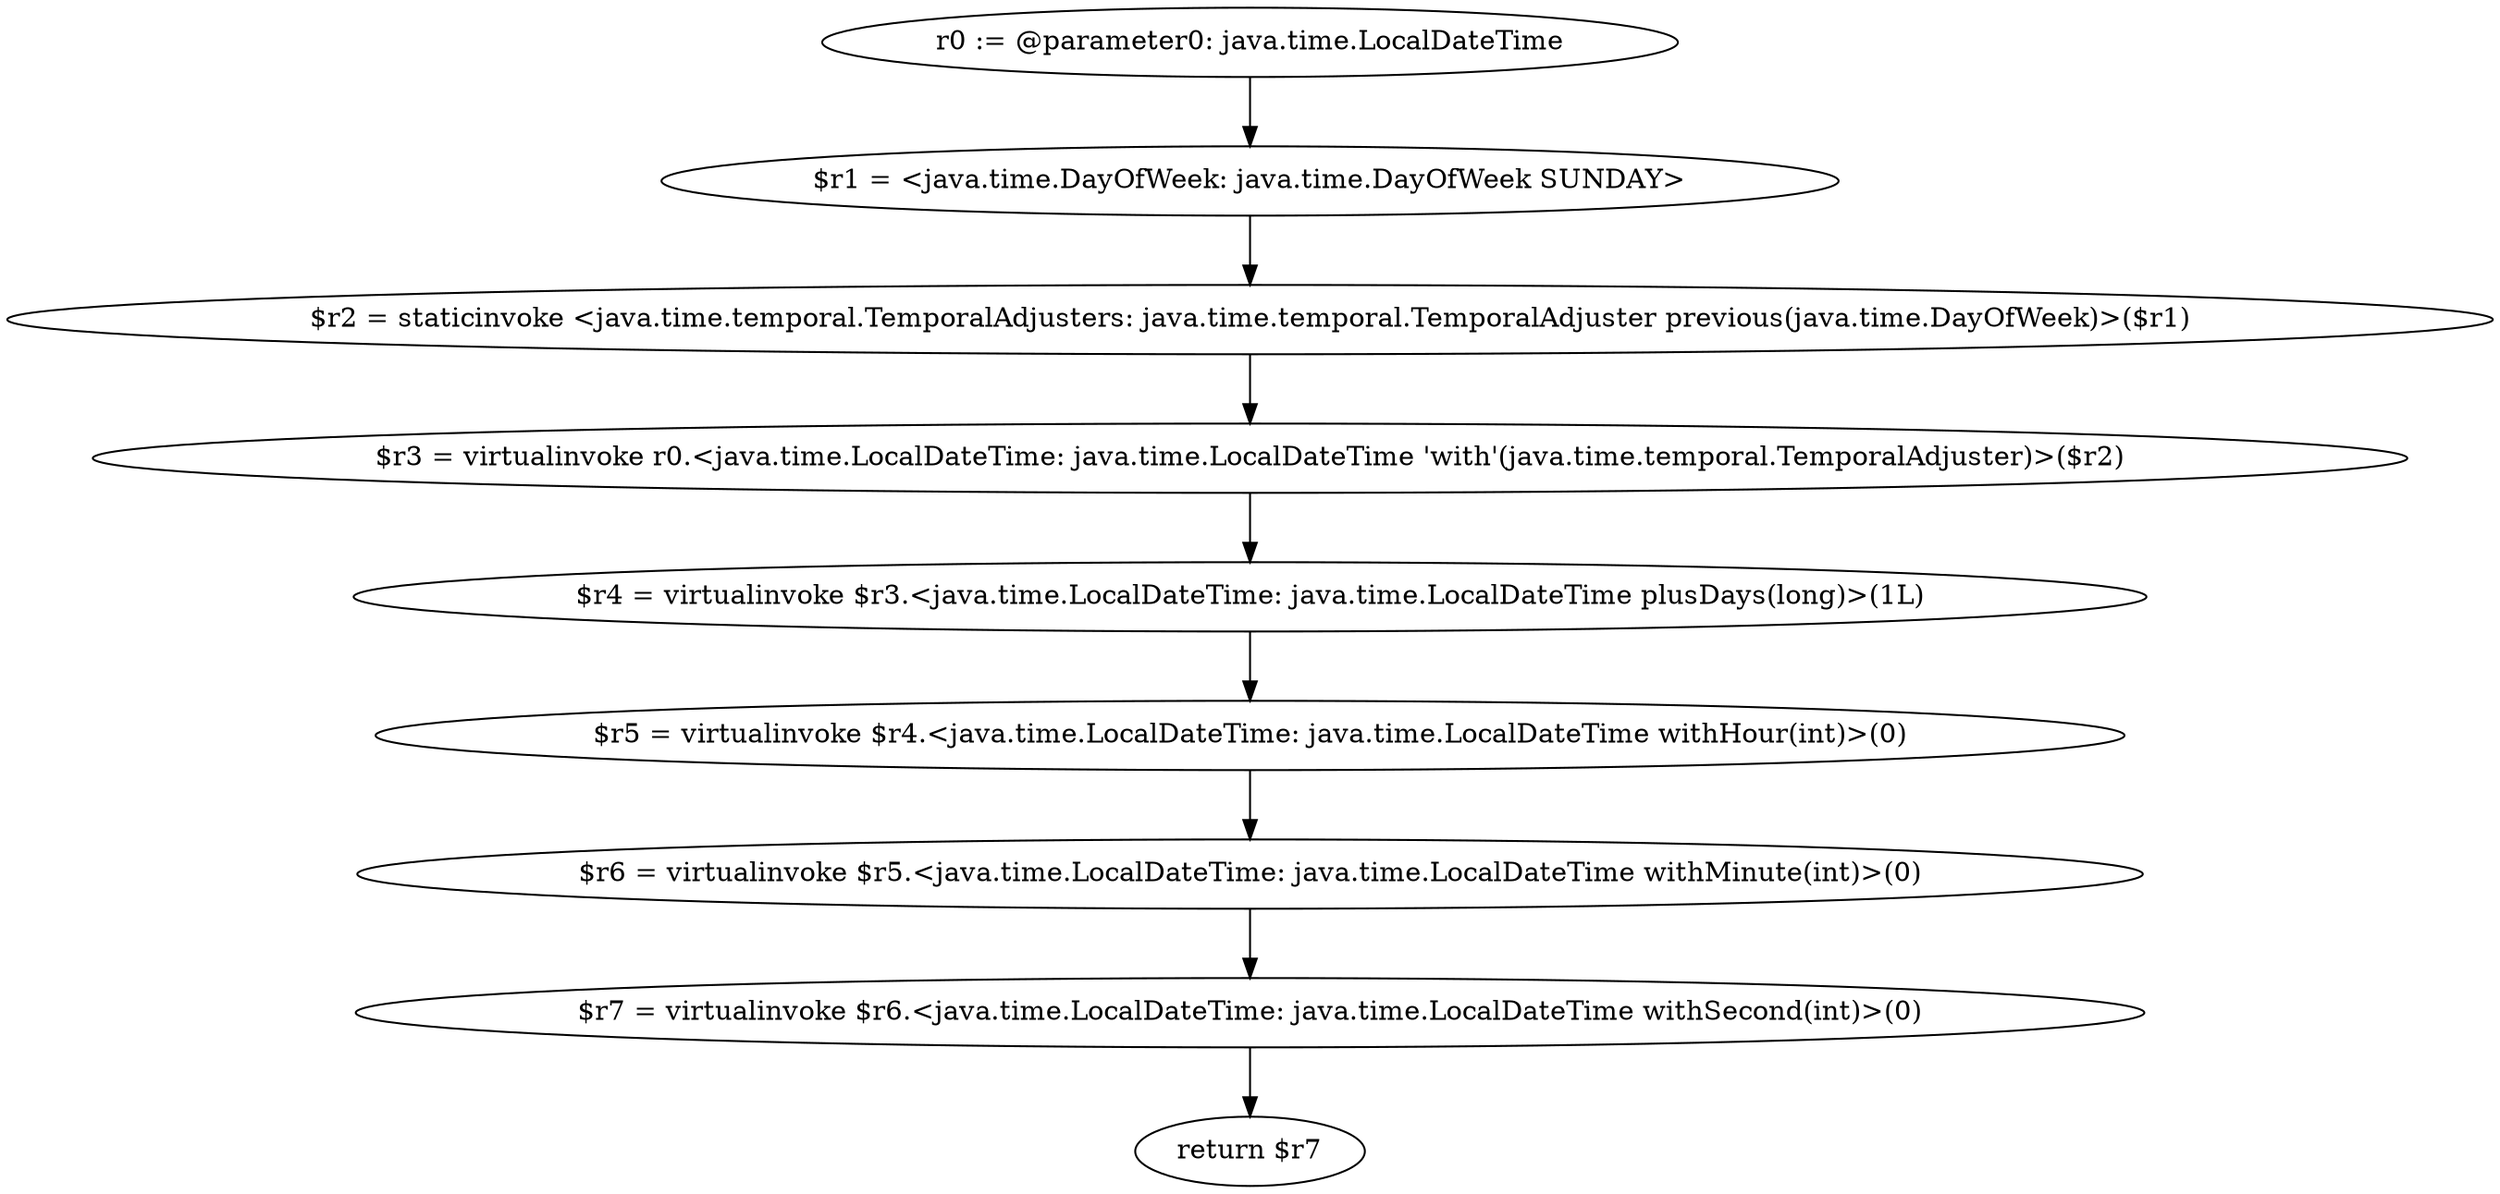digraph "unitGraph" {
    "r0 := @parameter0: java.time.LocalDateTime"
    "$r1 = <java.time.DayOfWeek: java.time.DayOfWeek SUNDAY>"
    "$r2 = staticinvoke <java.time.temporal.TemporalAdjusters: java.time.temporal.TemporalAdjuster previous(java.time.DayOfWeek)>($r1)"
    "$r3 = virtualinvoke r0.<java.time.LocalDateTime: java.time.LocalDateTime 'with'(java.time.temporal.TemporalAdjuster)>($r2)"
    "$r4 = virtualinvoke $r3.<java.time.LocalDateTime: java.time.LocalDateTime plusDays(long)>(1L)"
    "$r5 = virtualinvoke $r4.<java.time.LocalDateTime: java.time.LocalDateTime withHour(int)>(0)"
    "$r6 = virtualinvoke $r5.<java.time.LocalDateTime: java.time.LocalDateTime withMinute(int)>(0)"
    "$r7 = virtualinvoke $r6.<java.time.LocalDateTime: java.time.LocalDateTime withSecond(int)>(0)"
    "return $r7"
    "r0 := @parameter0: java.time.LocalDateTime"->"$r1 = <java.time.DayOfWeek: java.time.DayOfWeek SUNDAY>";
    "$r1 = <java.time.DayOfWeek: java.time.DayOfWeek SUNDAY>"->"$r2 = staticinvoke <java.time.temporal.TemporalAdjusters: java.time.temporal.TemporalAdjuster previous(java.time.DayOfWeek)>($r1)";
    "$r2 = staticinvoke <java.time.temporal.TemporalAdjusters: java.time.temporal.TemporalAdjuster previous(java.time.DayOfWeek)>($r1)"->"$r3 = virtualinvoke r0.<java.time.LocalDateTime: java.time.LocalDateTime 'with'(java.time.temporal.TemporalAdjuster)>($r2)";
    "$r3 = virtualinvoke r0.<java.time.LocalDateTime: java.time.LocalDateTime 'with'(java.time.temporal.TemporalAdjuster)>($r2)"->"$r4 = virtualinvoke $r3.<java.time.LocalDateTime: java.time.LocalDateTime plusDays(long)>(1L)";
    "$r4 = virtualinvoke $r3.<java.time.LocalDateTime: java.time.LocalDateTime plusDays(long)>(1L)"->"$r5 = virtualinvoke $r4.<java.time.LocalDateTime: java.time.LocalDateTime withHour(int)>(0)";
    "$r5 = virtualinvoke $r4.<java.time.LocalDateTime: java.time.LocalDateTime withHour(int)>(0)"->"$r6 = virtualinvoke $r5.<java.time.LocalDateTime: java.time.LocalDateTime withMinute(int)>(0)";
    "$r6 = virtualinvoke $r5.<java.time.LocalDateTime: java.time.LocalDateTime withMinute(int)>(0)"->"$r7 = virtualinvoke $r6.<java.time.LocalDateTime: java.time.LocalDateTime withSecond(int)>(0)";
    "$r7 = virtualinvoke $r6.<java.time.LocalDateTime: java.time.LocalDateTime withSecond(int)>(0)"->"return $r7";
}
